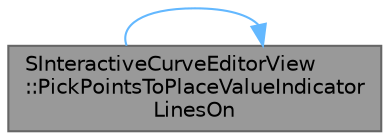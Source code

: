 digraph "SInteractiveCurveEditorView::PickPointsToPlaceValueIndicatorLinesOn"
{
 // INTERACTIVE_SVG=YES
 // LATEX_PDF_SIZE
  bgcolor="transparent";
  edge [fontname=Helvetica,fontsize=10,labelfontname=Helvetica,labelfontsize=10];
  node [fontname=Helvetica,fontsize=10,shape=box,height=0.2,width=0.4];
  rankdir="LR";
  Node1 [id="Node000001",label="SInteractiveCurveEditorView\l::PickPointsToPlaceValueIndicator\lLinesOn",height=0.2,width=0.4,color="gray40", fillcolor="grey60", style="filled", fontcolor="black",tooltip="Picks which keys will have value indicator lines drawn for them."];
  Node1 -> Node1 [id="edge1_Node000001_Node000001",color="steelblue1",style="solid",tooltip=" "];
}
